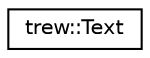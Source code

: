 digraph "Graphical Class Hierarchy"
{
 // LATEX_PDF_SIZE
  edge [fontname="Helvetica",fontsize="10",labelfontname="Helvetica",labelfontsize="10"];
  node [fontname="Helvetica",fontsize="10",shape=record];
  rankdir="LR";
  Node0 [label="trew::Text",height=0.2,width=0.4,color="black", fillcolor="white", style="filled",URL="$classtrew_1_1_text.html",tooltip=" "];
}

